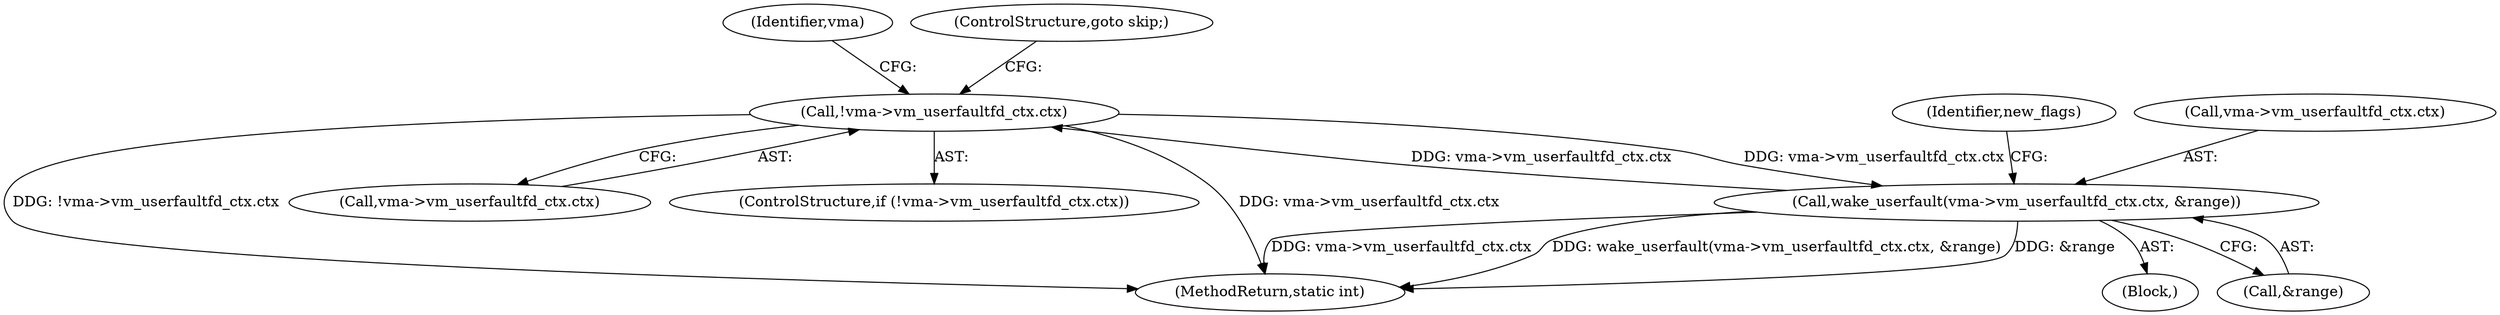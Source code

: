 digraph "0_linux_04f5866e41fb70690e28397487d8bd8eea7d712a_4@pointer" {
"1000301" [label="(Call,!vma->vm_userfaultfd_ctx.ctx)"];
"1000350" [label="(Call,wake_userfault(vma->vm_userfaultfd_ctx.ctx, &range))"];
"1000301" [label="(Call,!vma->vm_userfaultfd_ctx.ctx)"];
"1000300" [label="(ControlStructure,if (!vma->vm_userfaultfd_ctx.ctx))"];
"1000301" [label="(Call,!vma->vm_userfaultfd_ctx.ctx)"];
"1000350" [label="(Call,wake_userfault(vma->vm_userfaultfd_ctx.ctx, &range))"];
"1000359" [label="(Identifier,new_flags)"];
"1000472" [label="(MethodReturn,static int)"];
"1000351" [label="(Call,vma->vm_userfaultfd_ctx.ctx)"];
"1000336" [label="(Block,)"];
"1000356" [label="(Call,&range)"];
"1000312" [label="(Identifier,vma)"];
"1000302" [label="(Call,vma->vm_userfaultfd_ctx.ctx)"];
"1000307" [label="(ControlStructure,goto skip;)"];
"1000301" -> "1000300"  [label="AST: "];
"1000301" -> "1000302"  [label="CFG: "];
"1000302" -> "1000301"  [label="AST: "];
"1000307" -> "1000301"  [label="CFG: "];
"1000312" -> "1000301"  [label="CFG: "];
"1000301" -> "1000472"  [label="DDG: !vma->vm_userfaultfd_ctx.ctx"];
"1000301" -> "1000472"  [label="DDG: vma->vm_userfaultfd_ctx.ctx"];
"1000350" -> "1000301"  [label="DDG: vma->vm_userfaultfd_ctx.ctx"];
"1000301" -> "1000350"  [label="DDG: vma->vm_userfaultfd_ctx.ctx"];
"1000350" -> "1000336"  [label="AST: "];
"1000350" -> "1000356"  [label="CFG: "];
"1000351" -> "1000350"  [label="AST: "];
"1000356" -> "1000350"  [label="AST: "];
"1000359" -> "1000350"  [label="CFG: "];
"1000350" -> "1000472"  [label="DDG: &range"];
"1000350" -> "1000472"  [label="DDG: vma->vm_userfaultfd_ctx.ctx"];
"1000350" -> "1000472"  [label="DDG: wake_userfault(vma->vm_userfaultfd_ctx.ctx, &range)"];
}
